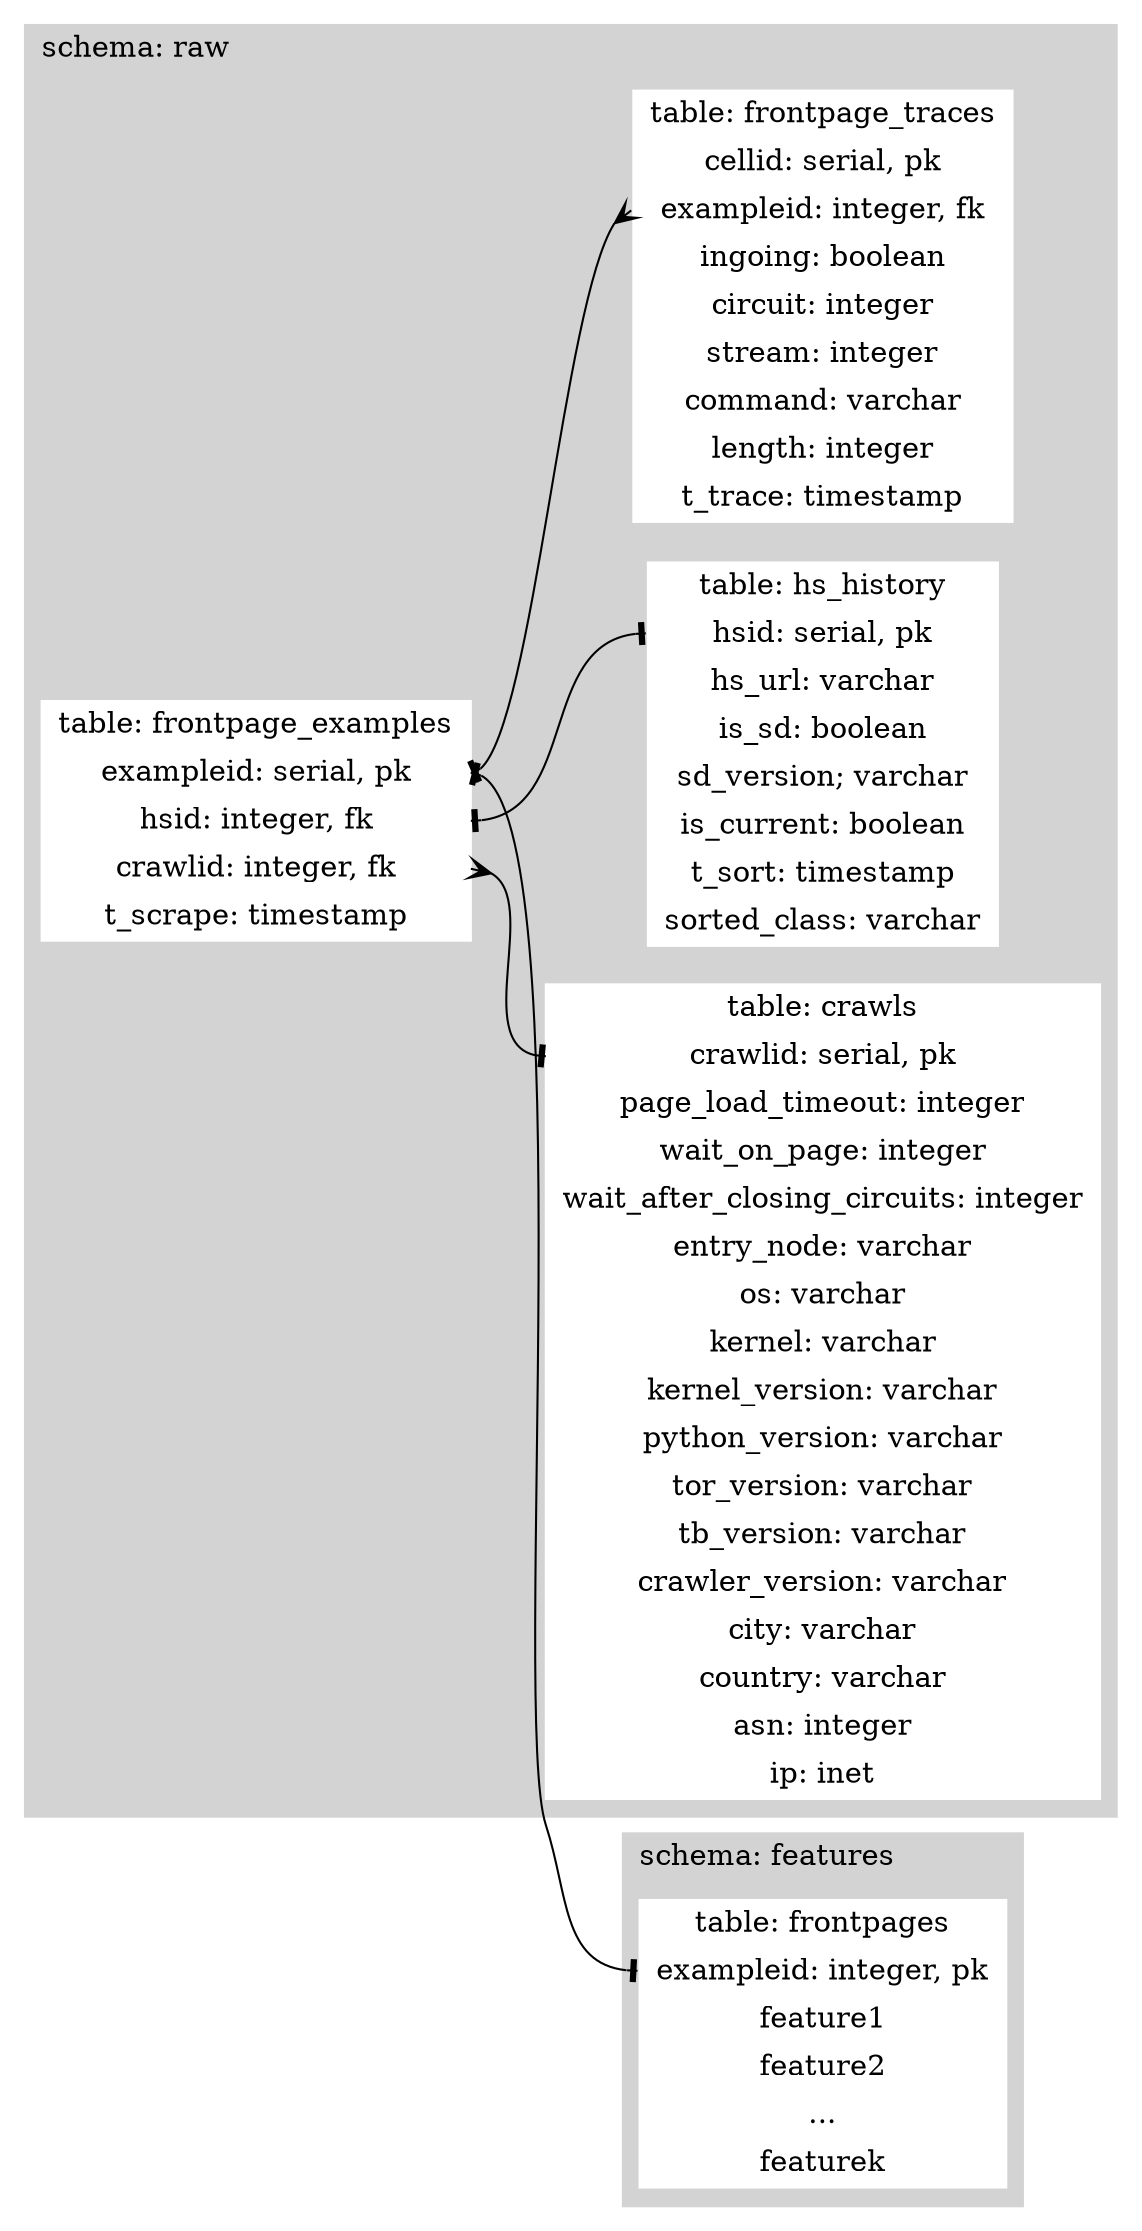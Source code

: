 digraph db_diagram {

  graph[rankdir=LR, overlap=false, splines=true]

subgraph cluster1 {
  label="schema: features"
  labeljust="l"
  rank=same
  style=filled
  color=lightgrey
  struct4 [shape=record, style="filled", color="white", label="table: 
frontpages|<f0> 
  exampleid: integer, pk|<f1>
  feature1|<f2>
  feature2|<f3>
  ...|<f4>
  featurek"]
}

subgraph cluster2 {
  label="schema: raw"
  labeljust="l"
  style=filled
  rank=same
  color=lightgrey

  struct1 [shape=record, style="filled", color="white", label="table:
  frontpage_examples|<f0>
  exampleid: serial, pk|<f1> 
  hsid: integer, fk|<f2>
  crawlid: integer, fk|<f3>
  t_scrape: timestamp"]

  struct2 [shape=record, style="filled", color="white", label="table: 
  frontpage_traces|<f0>
  cellid: serial, pk|<f1>
  exampleid: integer, fk|<f2>
  ingoing: boolean|<f3>
  circuit: integer|<f4>
  stream: integer|<f5>
  command: varchar|<f6>
  length: integer|<f7>
  t_trace: timestamp"]

  struct3 [shape=record, style="filled", color="white", label="table:
  crawls|<f0>
  crawlid: serial, pk|<f1>
  page_load_timeout: integer|<f2>
  wait_on_page: integer|<f3>
  wait_after_closing_circuits: integer|<f4>
  entry_node: varchar|<f5>
  os: varchar|<f6>
  kernel: varchar|<f7>
  kernel_version: varchar|<f8>
  python_version: varchar|<f9>
  tor_version: varchar|<f10>
  tb_version: varchar|<f11>
  crawler_version: varchar|<f12>
  city: varchar|<f13>
  country: varchar|<f14>
  asn: integer|<f15>
  ip: inet"]

  struct5 [shape=record, style="filled", color="white", label="table:
  hs_history|<f0>
  hsid: serial, pk|<f1>
  hs_url: varchar|<f2>
  is_sd: boolean|<f3>
  sd_version; varchar|<f4>
  is_current: boolean|<f5>
  t_sort: timestamp|<f6>
  sorted_class: varchar"]

  struct1:f0 -> struct2:f1 [dir="both" arrowtail=tee arrowhead=crow]
  struct1:f2 -> struct3:f0 [dir="both" arrowtail=crow arrowhead=tee]
  struct1:f0 -> struct4:f0 [dir="both" arrowtail=tee arrowhead=tee]
  struct1:f1 -> struct5:f0 [dir="both" arrowtail=tee arrowhead=tee]

}
}
